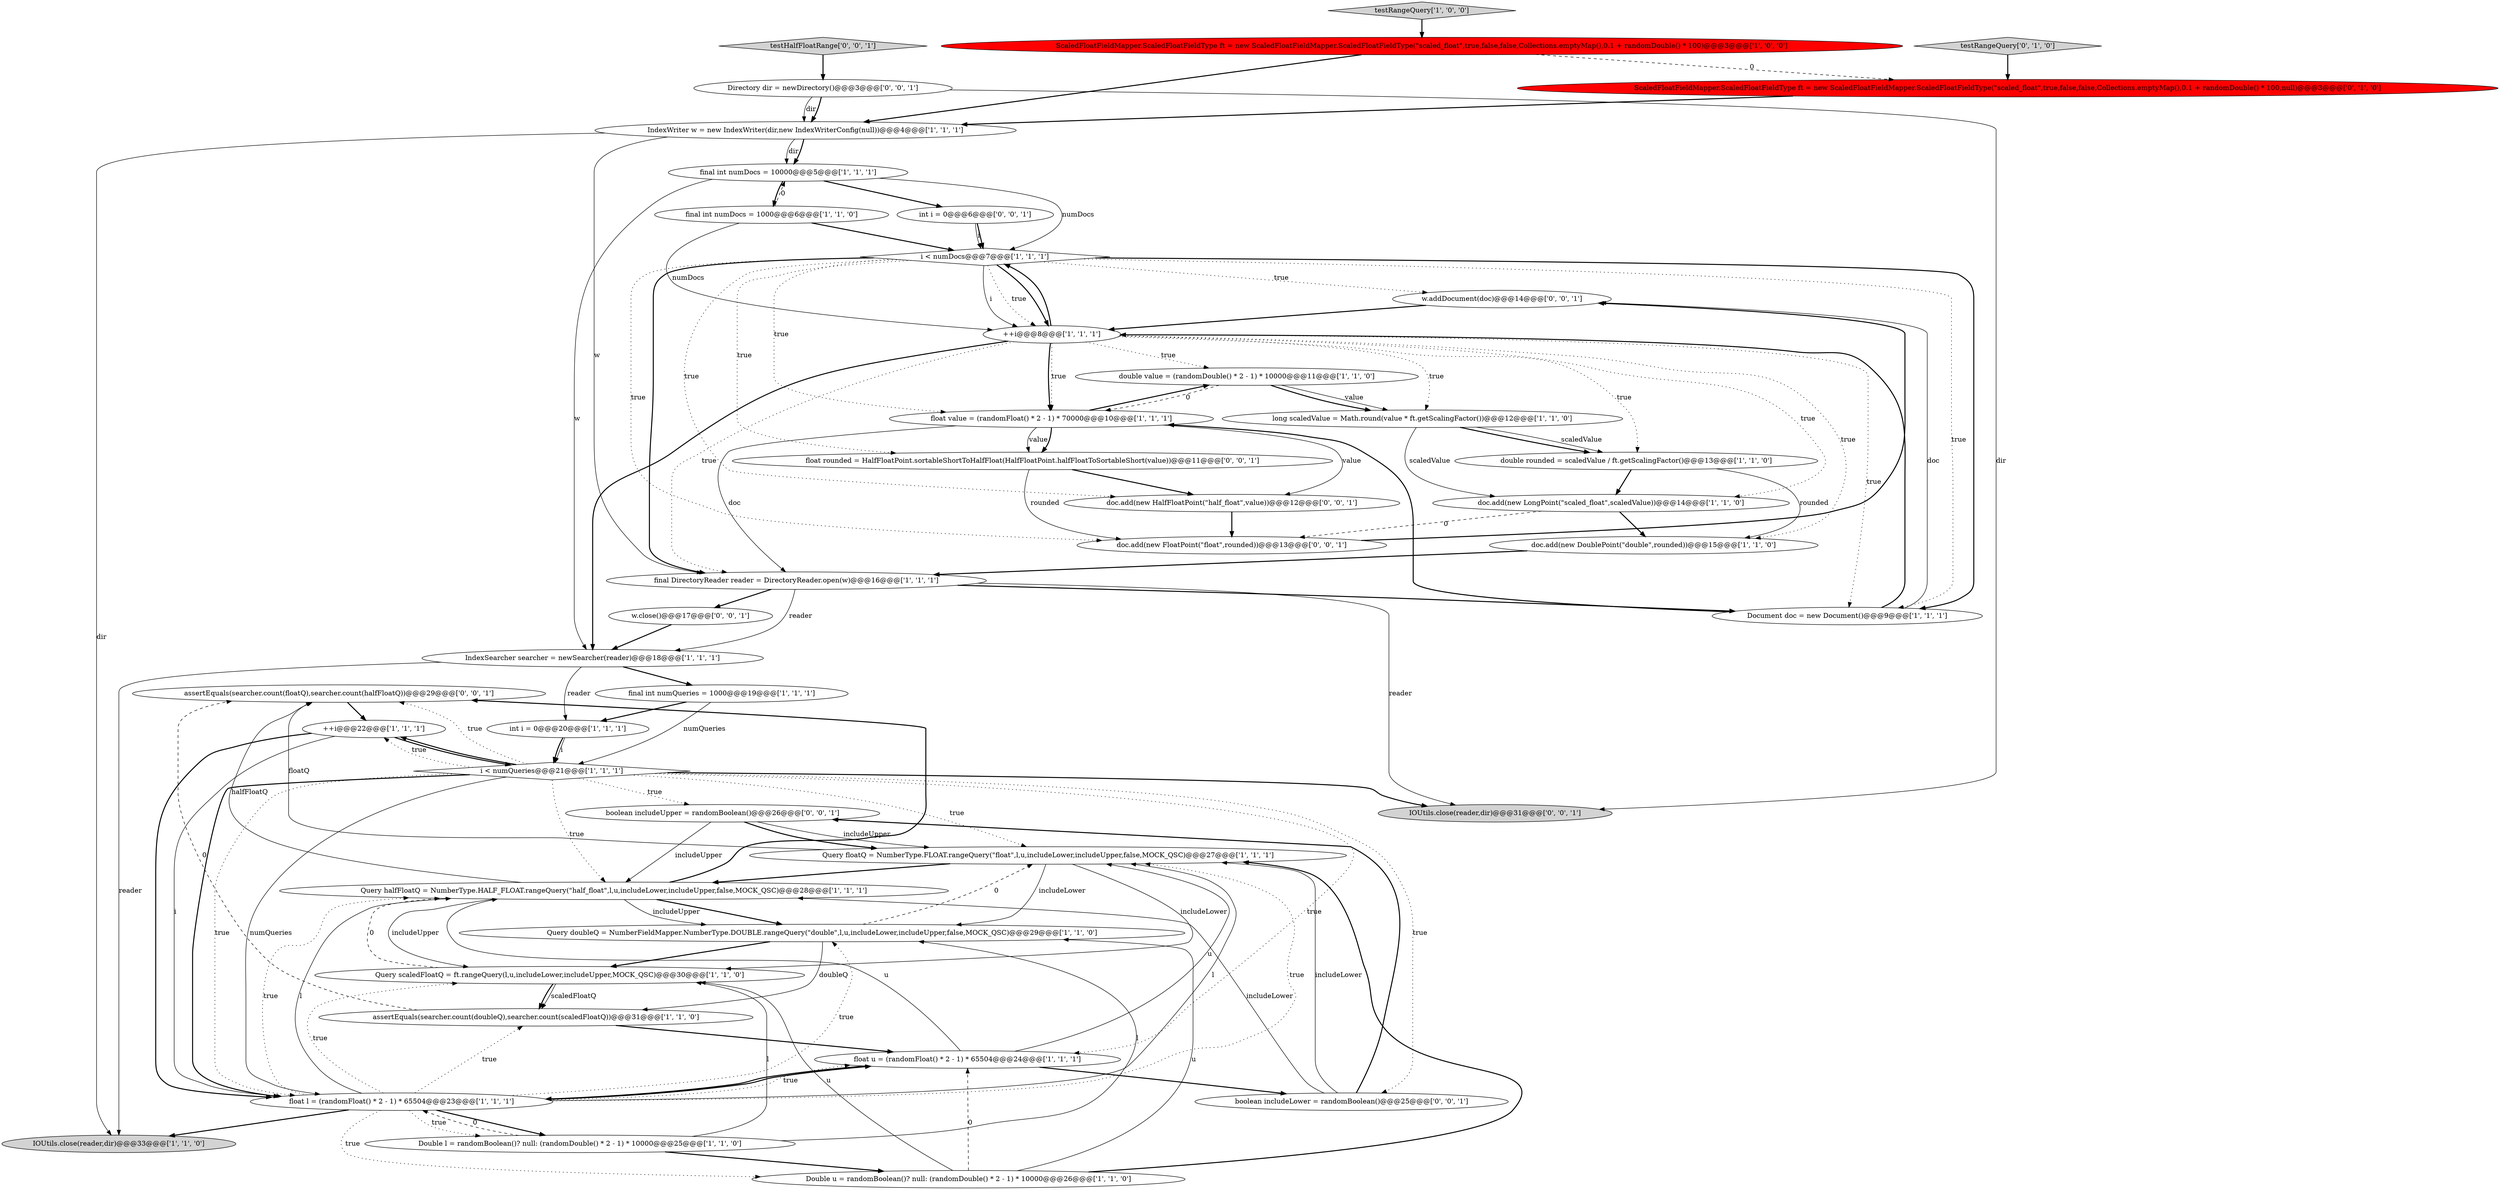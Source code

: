 digraph {
35 [style = filled, label = "assertEquals(searcher.count(floatQ),searcher.count(halfFloatQ))@@@29@@@['0', '0', '1']", fillcolor = white, shape = ellipse image = "AAA0AAABBB3BBB"];
20 [style = filled, label = "Double u = randomBoolean()? null: (randomDouble() * 2 - 1) * 10000@@@26@@@['1', '1', '0']", fillcolor = white, shape = ellipse image = "AAA0AAABBB1BBB"];
24 [style = filled, label = "int i = 0@@@20@@@['1', '1', '1']", fillcolor = white, shape = ellipse image = "AAA0AAABBB1BBB"];
30 [style = filled, label = "testRangeQuery['0', '1', '0']", fillcolor = lightgray, shape = diamond image = "AAA0AAABBB2BBB"];
0 [style = filled, label = "ScaledFloatFieldMapper.ScaledFloatFieldType ft = new ScaledFloatFieldMapper.ScaledFloatFieldType(\"scaled_float\",true,false,false,Collections.emptyMap(),0.1 + randomDouble() * 100)@@@3@@@['1', '0', '0']", fillcolor = red, shape = ellipse image = "AAA1AAABBB1BBB"];
10 [style = filled, label = "i < numQueries@@@21@@@['1', '1', '1']", fillcolor = white, shape = diamond image = "AAA0AAABBB1BBB"];
9 [style = filled, label = "float l = (randomFloat() * 2 - 1) * 65504@@@23@@@['1', '1', '1']", fillcolor = white, shape = ellipse image = "AAA0AAABBB1BBB"];
21 [style = filled, label = "Query scaledFloatQ = ft.rangeQuery(l,u,includeLower,includeUpper,MOCK_QSC)@@@30@@@['1', '1', '0']", fillcolor = white, shape = ellipse image = "AAA0AAABBB1BBB"];
43 [style = filled, label = "w.addDocument(doc)@@@14@@@['0', '0', '1']", fillcolor = white, shape = ellipse image = "AAA0AAABBB3BBB"];
1 [style = filled, label = "double value = (randomDouble() * 2 - 1) * 10000@@@11@@@['1', '1', '0']", fillcolor = white, shape = ellipse image = "AAA0AAABBB1BBB"];
7 [style = filled, label = "i < numDocs@@@7@@@['1', '1', '1']", fillcolor = white, shape = diamond image = "AAA0AAABBB1BBB"];
13 [style = filled, label = "final int numDocs = 10000@@@5@@@['1', '1', '1']", fillcolor = white, shape = ellipse image = "AAA0AAABBB1BBB"];
38 [style = filled, label = "int i = 0@@@6@@@['0', '0', '1']", fillcolor = white, shape = ellipse image = "AAA0AAABBB3BBB"];
23 [style = filled, label = "final int numDocs = 1000@@@6@@@['1', '1', '0']", fillcolor = white, shape = ellipse image = "AAA0AAABBB1BBB"];
32 [style = filled, label = "boolean includeLower = randomBoolean()@@@25@@@['0', '0', '1']", fillcolor = white, shape = ellipse image = "AAA0AAABBB3BBB"];
2 [style = filled, label = "testRangeQuery['1', '0', '0']", fillcolor = lightgray, shape = diamond image = "AAA0AAABBB1BBB"];
40 [style = filled, label = "IOUtils.close(reader,dir)@@@31@@@['0', '0', '1']", fillcolor = lightgray, shape = ellipse image = "AAA0AAABBB3BBB"];
3 [style = filled, label = "Query doubleQ = NumberFieldMapper.NumberType.DOUBLE.rangeQuery(\"double\",l,u,includeLower,includeUpper,false,MOCK_QSC)@@@29@@@['1', '1', '0']", fillcolor = white, shape = ellipse image = "AAA0AAABBB1BBB"];
34 [style = filled, label = "Directory dir = newDirectory()@@@3@@@['0', '0', '1']", fillcolor = white, shape = ellipse image = "AAA0AAABBB3BBB"];
14 [style = filled, label = "Double l = randomBoolean()? null: (randomDouble() * 2 - 1) * 10000@@@25@@@['1', '1', '0']", fillcolor = white, shape = ellipse image = "AAA0AAABBB1BBB"];
31 [style = filled, label = "ScaledFloatFieldMapper.ScaledFloatFieldType ft = new ScaledFloatFieldMapper.ScaledFloatFieldType(\"scaled_float\",true,false,false,Collections.emptyMap(),0.1 + randomDouble() * 100,null)@@@3@@@['0', '1', '0']", fillcolor = red, shape = ellipse image = "AAA1AAABBB2BBB"];
6 [style = filled, label = "final int numQueries = 1000@@@19@@@['1', '1', '1']", fillcolor = white, shape = ellipse image = "AAA0AAABBB1BBB"];
11 [style = filled, label = "IOUtils.close(reader,dir)@@@33@@@['1', '1', '0']", fillcolor = lightgray, shape = ellipse image = "AAA0AAABBB1BBB"];
37 [style = filled, label = "doc.add(new HalfFloatPoint(\"half_float\",value))@@@12@@@['0', '0', '1']", fillcolor = white, shape = ellipse image = "AAA0AAABBB3BBB"];
33 [style = filled, label = "doc.add(new FloatPoint(\"float\",rounded))@@@13@@@['0', '0', '1']", fillcolor = white, shape = ellipse image = "AAA0AAABBB3BBB"];
22 [style = filled, label = "float u = (randomFloat() * 2 - 1) * 65504@@@24@@@['1', '1', '1']", fillcolor = white, shape = ellipse image = "AAA0AAABBB1BBB"];
4 [style = filled, label = "final DirectoryReader reader = DirectoryReader.open(w)@@@16@@@['1', '1', '1']", fillcolor = white, shape = ellipse image = "AAA0AAABBB1BBB"];
25 [style = filled, label = "Query floatQ = NumberType.FLOAT.rangeQuery(\"float\",l,u,includeLower,includeUpper,false,MOCK_QSC)@@@27@@@['1', '1', '1']", fillcolor = white, shape = ellipse image = "AAA0AAABBB1BBB"];
26 [style = filled, label = "Document doc = new Document()@@@9@@@['1', '1', '1']", fillcolor = white, shape = ellipse image = "AAA0AAABBB1BBB"];
15 [style = filled, label = "Query halfFloatQ = NumberType.HALF_FLOAT.rangeQuery(\"half_float\",l,u,includeLower,includeUpper,false,MOCK_QSC)@@@28@@@['1', '1', '1']", fillcolor = white, shape = ellipse image = "AAA0AAABBB1BBB"];
29 [style = filled, label = "float value = (randomFloat() * 2 - 1) * 70000@@@10@@@['1', '1', '1']", fillcolor = white, shape = ellipse image = "AAA0AAABBB1BBB"];
39 [style = filled, label = "float rounded = HalfFloatPoint.sortableShortToHalfFloat(HalfFloatPoint.halfFloatToSortableShort(value))@@@11@@@['0', '0', '1']", fillcolor = white, shape = ellipse image = "AAA0AAABBB3BBB"];
16 [style = filled, label = "double rounded = scaledValue / ft.getScalingFactor()@@@13@@@['1', '1', '0']", fillcolor = white, shape = ellipse image = "AAA0AAABBB1BBB"];
18 [style = filled, label = "doc.add(new LongPoint(\"scaled_float\",scaledValue))@@@14@@@['1', '1', '0']", fillcolor = white, shape = ellipse image = "AAA0AAABBB1BBB"];
19 [style = filled, label = "IndexSearcher searcher = newSearcher(reader)@@@18@@@['1', '1', '1']", fillcolor = white, shape = ellipse image = "AAA0AAABBB1BBB"];
17 [style = filled, label = "++i@@@8@@@['1', '1', '1']", fillcolor = white, shape = ellipse image = "AAA0AAABBB1BBB"];
5 [style = filled, label = "++i@@@22@@@['1', '1', '1']", fillcolor = white, shape = ellipse image = "AAA0AAABBB1BBB"];
36 [style = filled, label = "boolean includeUpper = randomBoolean()@@@26@@@['0', '0', '1']", fillcolor = white, shape = ellipse image = "AAA0AAABBB3BBB"];
28 [style = filled, label = "assertEquals(searcher.count(doubleQ),searcher.count(scaledFloatQ))@@@31@@@['1', '1', '0']", fillcolor = white, shape = ellipse image = "AAA0AAABBB1BBB"];
41 [style = filled, label = "w.close()@@@17@@@['0', '0', '1']", fillcolor = white, shape = ellipse image = "AAA0AAABBB3BBB"];
12 [style = filled, label = "IndexWriter w = new IndexWriter(dir,new IndexWriterConfig(null))@@@4@@@['1', '1', '1']", fillcolor = white, shape = ellipse image = "AAA0AAABBB1BBB"];
42 [style = filled, label = "testHalfFloatRange['0', '0', '1']", fillcolor = lightgray, shape = diamond image = "AAA0AAABBB3BBB"];
27 [style = filled, label = "long scaledValue = Math.round(value * ft.getScalingFactor())@@@12@@@['1', '1', '0']", fillcolor = white, shape = ellipse image = "AAA0AAABBB1BBB"];
8 [style = filled, label = "doc.add(new DoublePoint(\"double\",rounded))@@@15@@@['1', '1', '0']", fillcolor = white, shape = ellipse image = "AAA0AAABBB1BBB"];
12->13 [style = solid, label="dir"];
9->11 [style = bold, label=""];
5->9 [style = bold, label=""];
41->19 [style = bold, label=""];
17->1 [style = dotted, label="true"];
4->19 [style = solid, label="reader"];
7->33 [style = dotted, label="true"];
1->27 [style = bold, label=""];
34->12 [style = solid, label="dir"];
14->3 [style = solid, label="l"];
29->39 [style = solid, label="value"];
7->39 [style = dotted, label="true"];
10->32 [style = dotted, label="true"];
21->28 [style = bold, label=""];
7->26 [style = bold, label=""];
17->8 [style = dotted, label="true"];
7->17 [style = solid, label="i"];
39->33 [style = solid, label="rounded"];
14->21 [style = solid, label="l"];
38->7 [style = bold, label=""];
9->14 [style = bold, label=""];
25->15 [style = bold, label=""];
14->9 [style = dashed, label="0"];
9->15 [style = dotted, label="true"];
8->4 [style = bold, label=""];
29->1 [style = bold, label=""];
21->15 [style = dashed, label="0"];
37->33 [style = bold, label=""];
12->4 [style = solid, label="w"];
17->27 [style = dotted, label="true"];
9->15 [style = solid, label="l"];
18->33 [style = dashed, label="0"];
14->20 [style = bold, label=""];
36->25 [style = solid, label="includeUpper"];
15->35 [style = solid, label="halfFloatQ"];
5->9 [style = solid, label="i"];
9->28 [style = dotted, label="true"];
24->10 [style = bold, label=""];
5->10 [style = bold, label=""];
17->26 [style = dotted, label="true"];
26->17 [style = bold, label=""];
29->39 [style = bold, label=""];
22->9 [style = bold, label=""];
1->27 [style = solid, label="value"];
22->32 [style = bold, label=""];
26->43 [style = solid, label="doc"];
27->16 [style = bold, label=""];
9->21 [style = dotted, label="true"];
19->6 [style = bold, label=""];
20->25 [style = bold, label=""];
15->35 [style = bold, label=""];
16->8 [style = solid, label="rounded"];
13->7 [style = solid, label="numDocs"];
17->16 [style = dotted, label="true"];
32->15 [style = solid, label="includeLower"];
35->5 [style = bold, label=""];
9->25 [style = solid, label="l"];
7->29 [style = dotted, label="true"];
36->25 [style = bold, label=""];
10->25 [style = dotted, label="true"];
25->3 [style = solid, label="includeLower"];
32->36 [style = bold, label=""];
20->21 [style = solid, label="u"];
23->7 [style = bold, label=""];
25->21 [style = solid, label="includeLower"];
27->16 [style = solid, label="scaledValue"];
7->17 [style = dotted, label="true"];
9->3 [style = dotted, label="true"];
27->18 [style = solid, label="scaledValue"];
39->37 [style = bold, label=""];
9->22 [style = bold, label=""];
16->18 [style = bold, label=""];
7->17 [style = bold, label=""];
25->35 [style = solid, label="floatQ"];
17->18 [style = dotted, label="true"];
36->15 [style = solid, label="includeUpper"];
17->4 [style = dotted, label="true"];
0->12 [style = bold, label=""];
34->40 [style = solid, label="dir"];
7->26 [style = dotted, label="true"];
6->24 [style = bold, label=""];
12->11 [style = solid, label="dir"];
7->4 [style = bold, label=""];
22->15 [style = solid, label="u"];
15->3 [style = bold, label=""];
10->9 [style = dotted, label="true"];
31->12 [style = bold, label=""];
4->41 [style = bold, label=""];
10->35 [style = dotted, label="true"];
29->4 [style = solid, label="doc"];
12->13 [style = bold, label=""];
43->17 [style = bold, label=""];
19->11 [style = solid, label="reader"];
2->0 [style = bold, label=""];
10->5 [style = bold, label=""];
3->28 [style = solid, label="doubleQ"];
30->31 [style = bold, label=""];
38->7 [style = solid, label="i"];
33->43 [style = bold, label=""];
9->20 [style = dotted, label="true"];
10->40 [style = bold, label=""];
3->21 [style = bold, label=""];
10->9 [style = bold, label=""];
18->8 [style = bold, label=""];
17->29 [style = dotted, label="true"];
9->22 [style = dotted, label="true"];
20->3 [style = solid, label="u"];
21->28 [style = solid, label="scaledFloatQ"];
28->22 [style = bold, label=""];
15->21 [style = solid, label="includeUpper"];
42->34 [style = bold, label=""];
6->10 [style = solid, label="numQueries"];
23->13 [style = dashed, label="0"];
26->29 [style = bold, label=""];
24->10 [style = solid, label="i"];
1->29 [style = dashed, label="0"];
4->26 [style = bold, label=""];
10->9 [style = solid, label="numQueries"];
28->35 [style = dashed, label="0"];
19->24 [style = solid, label="reader"];
22->25 [style = solid, label="u"];
34->12 [style = bold, label=""];
10->5 [style = dotted, label="true"];
17->19 [style = bold, label=""];
9->14 [style = dotted, label="true"];
7->37 [style = dotted, label="true"];
9->25 [style = dotted, label="true"];
17->7 [style = bold, label=""];
10->15 [style = dotted, label="true"];
10->36 [style = dotted, label="true"];
0->31 [style = dashed, label="0"];
20->22 [style = dashed, label="0"];
13->23 [style = bold, label=""];
13->19 [style = solid, label="w"];
10->22 [style = dotted, label="true"];
4->40 [style = solid, label="reader"];
13->38 [style = bold, label=""];
29->37 [style = solid, label="value"];
17->29 [style = bold, label=""];
32->25 [style = solid, label="includeLower"];
7->43 [style = dotted, label="true"];
23->17 [style = solid, label="numDocs"];
15->3 [style = solid, label="includeUpper"];
3->25 [style = dashed, label="0"];
}
